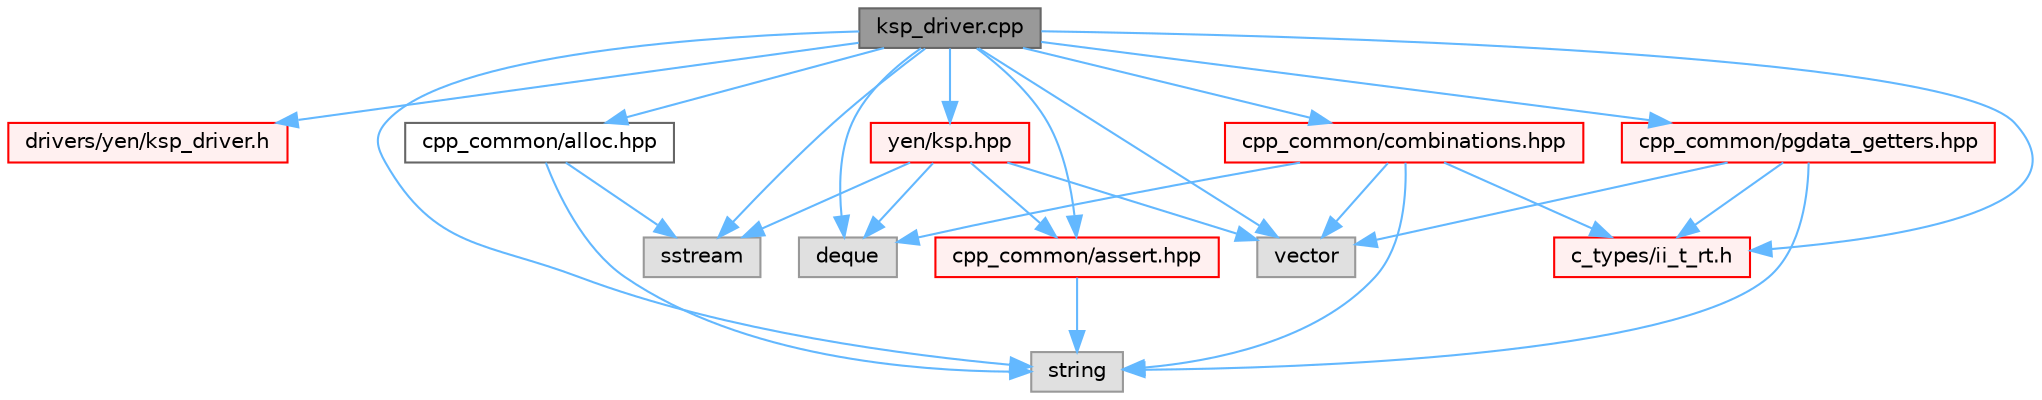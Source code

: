 digraph "ksp_driver.cpp"
{
 // LATEX_PDF_SIZE
  bgcolor="transparent";
  edge [fontname=Helvetica,fontsize=10,labelfontname=Helvetica,labelfontsize=10];
  node [fontname=Helvetica,fontsize=10,shape=box,height=0.2,width=0.4];
  Node1 [id="Node000001",label="ksp_driver.cpp",height=0.2,width=0.4,color="gray40", fillcolor="grey60", style="filled", fontcolor="black",tooltip=" "];
  Node1 -> Node2 [id="edge1_Node000001_Node000002",color="steelblue1",style="solid",tooltip=" "];
  Node2 [id="Node000002",label="drivers/yen/ksp_driver.h",height=0.2,width=0.4,color="red", fillcolor="#FFF0F0", style="filled",URL="$ksp__driver_8h.html",tooltip=" "];
  Node1 -> Node8 [id="edge2_Node000001_Node000008",color="steelblue1",style="solid",tooltip=" "];
  Node8 [id="Node000008",label="sstream",height=0.2,width=0.4,color="grey60", fillcolor="#E0E0E0", style="filled",tooltip=" "];
  Node1 -> Node9 [id="edge3_Node000001_Node000009",color="steelblue1",style="solid",tooltip=" "];
  Node9 [id="Node000009",label="deque",height=0.2,width=0.4,color="grey60", fillcolor="#E0E0E0", style="filled",tooltip=" "];
  Node1 -> Node10 [id="edge4_Node000001_Node000010",color="steelblue1",style="solid",tooltip=" "];
  Node10 [id="Node000010",label="vector",height=0.2,width=0.4,color="grey60", fillcolor="#E0E0E0", style="filled",tooltip=" "];
  Node1 -> Node11 [id="edge5_Node000001_Node000011",color="steelblue1",style="solid",tooltip=" "];
  Node11 [id="Node000011",label="string",height=0.2,width=0.4,color="grey60", fillcolor="#E0E0E0", style="filled",tooltip=" "];
  Node1 -> Node12 [id="edge6_Node000001_Node000012",color="steelblue1",style="solid",tooltip=" "];
  Node12 [id="Node000012",label="yen/ksp.hpp",height=0.2,width=0.4,color="red", fillcolor="#FFF0F0", style="filled",URL="$ksp_8hpp.html",tooltip=" "];
  Node12 -> Node8 [id="edge7_Node000012_Node000008",color="steelblue1",style="solid",tooltip=" "];
  Node12 -> Node9 [id="edge8_Node000012_Node000009",color="steelblue1",style="solid",tooltip=" "];
  Node12 -> Node10 [id="edge9_Node000012_Node000010",color="steelblue1",style="solid",tooltip=" "];
  Node12 -> Node41 [id="edge10_Node000012_Node000041",color="steelblue1",style="solid",tooltip=" "];
  Node41 [id="Node000041",label="cpp_common/assert.hpp",height=0.2,width=0.4,color="red", fillcolor="#FFF0F0", style="filled",URL="$assert_8hpp.html",tooltip="Assertions Handling."];
  Node41 -> Node11 [id="edge11_Node000041_Node000011",color="steelblue1",style="solid",tooltip=" "];
  Node1 -> Node50 [id="edge12_Node000001_Node000050",color="steelblue1",style="solid",tooltip=" "];
  Node50 [id="Node000050",label="cpp_common/combinations.hpp",height=0.2,width=0.4,color="red", fillcolor="#FFF0F0", style="filled",URL="$combinations_8hpp.html",tooltip=" "];
  Node50 -> Node9 [id="edge13_Node000050_Node000009",color="steelblue1",style="solid",tooltip=" "];
  Node50 -> Node10 [id="edge14_Node000050_Node000010",color="steelblue1",style="solid",tooltip=" "];
  Node50 -> Node11 [id="edge15_Node000050_Node000011",color="steelblue1",style="solid",tooltip=" "];
  Node50 -> Node24 [id="edge16_Node000050_Node000024",color="steelblue1",style="solid",tooltip=" "];
  Node24 [id="Node000024",label="c_types/ii_t_rt.h",height=0.2,width=0.4,color="red", fillcolor="#FFF0F0", style="filled",URL="$ii__t__rt_8h.html",tooltip=" "];
  Node1 -> Node52 [id="edge17_Node000001_Node000052",color="steelblue1",style="solid",tooltip=" "];
  Node52 [id="Node000052",label="cpp_common/pgdata_getters.hpp",height=0.2,width=0.4,color="red", fillcolor="#FFF0F0", style="filled",URL="$pgdata__getters_8hpp.html",tooltip=" "];
  Node52 -> Node11 [id="edge18_Node000052_Node000011",color="steelblue1",style="solid",tooltip=" "];
  Node52 -> Node10 [id="edge19_Node000052_Node000010",color="steelblue1",style="solid",tooltip=" "];
  Node52 -> Node24 [id="edge20_Node000052_Node000024",color="steelblue1",style="solid",tooltip=" "];
  Node1 -> Node64 [id="edge21_Node000001_Node000064",color="steelblue1",style="solid",tooltip=" "];
  Node64 [id="Node000064",label="cpp_common/alloc.hpp",height=0.2,width=0.4,color="grey40", fillcolor="white", style="filled",URL="$alloc_8hpp.html",tooltip=" "];
  Node64 -> Node11 [id="edge22_Node000064_Node000011",color="steelblue1",style="solid",tooltip=" "];
  Node64 -> Node8 [id="edge23_Node000064_Node000008",color="steelblue1",style="solid",tooltip=" "];
  Node1 -> Node41 [id="edge24_Node000001_Node000041",color="steelblue1",style="solid",tooltip=" "];
  Node1 -> Node24 [id="edge25_Node000001_Node000024",color="steelblue1",style="solid",tooltip=" "];
}
